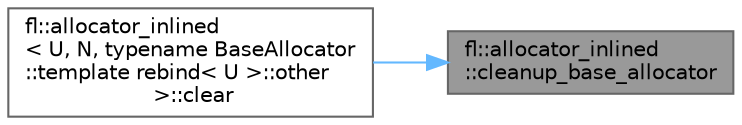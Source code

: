 digraph "fl::allocator_inlined::cleanup_base_allocator"
{
 // INTERACTIVE_SVG=YES
 // LATEX_PDF_SIZE
  bgcolor="transparent";
  edge [fontname=Helvetica,fontsize=10,labelfontname=Helvetica,labelfontsize=10];
  node [fontname=Helvetica,fontsize=10,shape=box,height=0.2,width=0.4];
  rankdir="RL";
  Node1 [id="Node000001",label="fl::allocator_inlined\l::cleanup_base_allocator",height=0.2,width=0.4,color="gray40", fillcolor="grey60", style="filled", fontcolor="black",tooltip=" "];
  Node1 -> Node2 [id="edge1_Node000001_Node000002",dir="back",color="steelblue1",style="solid",tooltip=" "];
  Node2 [id="Node000002",label="fl::allocator_inlined\l\< U, N, typename BaseAllocator\l::template rebind\< U \>::other\l \>::clear",height=0.2,width=0.4,color="grey40", fillcolor="white", style="filled",URL="$d8/dca/classfl_1_1allocator__inlined_a3327545a6adb8701fd47d76d588ecc05.html#a3327545a6adb8701fd47d76d588ecc05",tooltip=" "];
}
